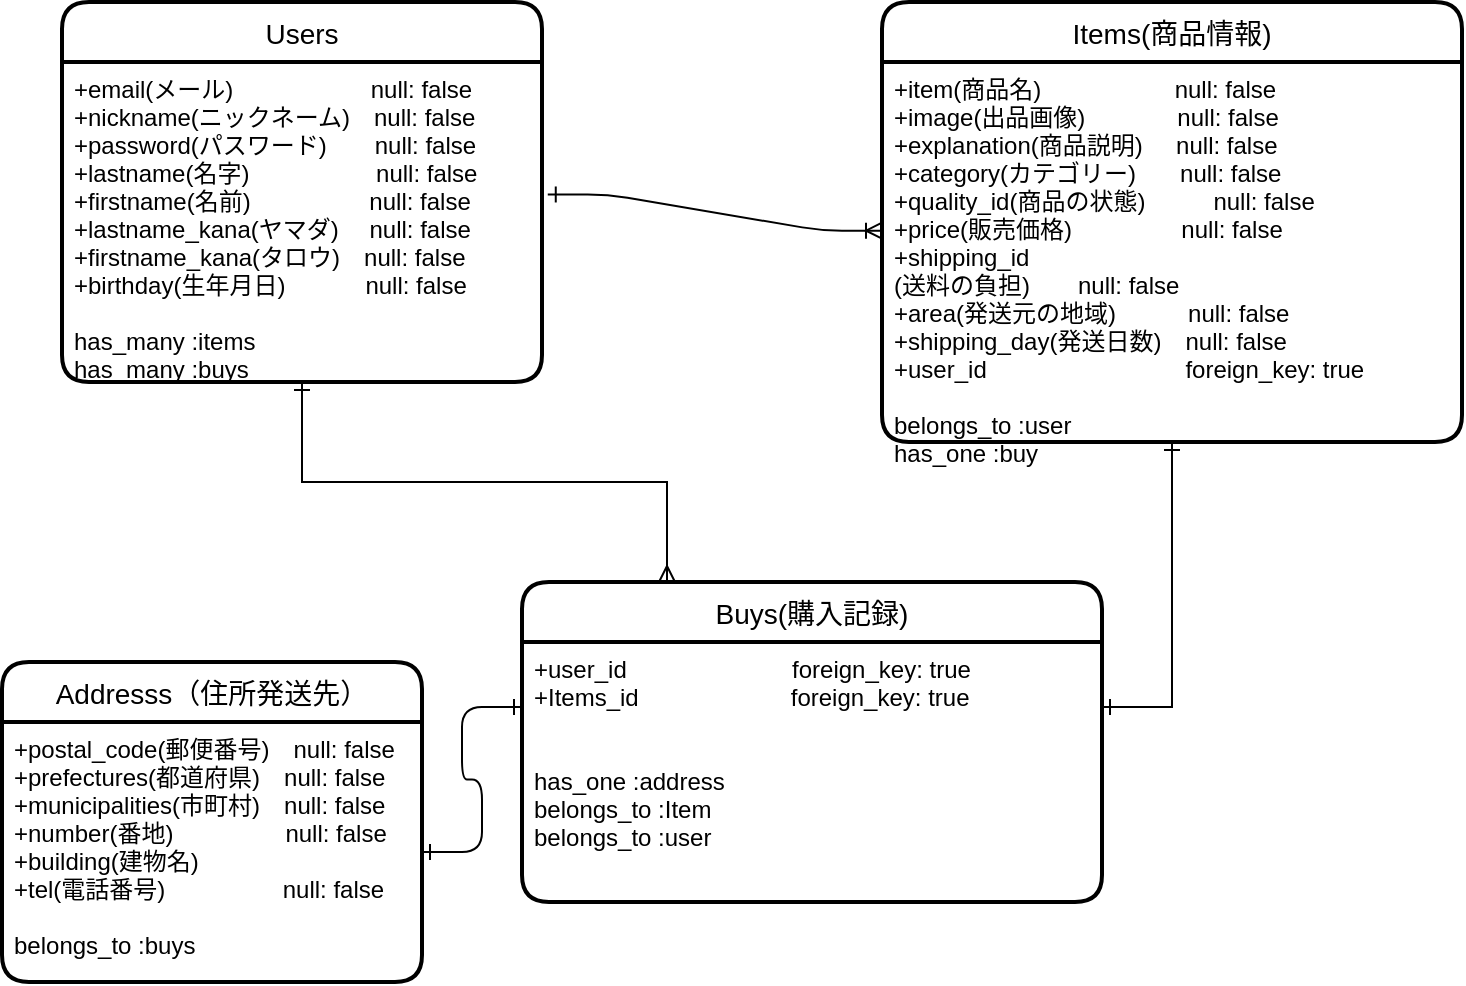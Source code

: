 <mxfile version="13.10.0" type="embed">
    <diagram id="uA3eiJPZmpZsrpYx5zwr" name="ページ1">
        <mxGraphModel dx="888" dy="280" grid="1" gridSize="10" guides="1" tooltips="1" connect="1" arrows="1" fold="1" page="1" pageScale="1" pageWidth="827" pageHeight="1169" math="0" shadow="0">
            <root>
                <mxCell id="0"/>
                <mxCell id="1" parent="0"/>
                <mxCell id="6" value="Users" style="swimlane;childLayout=stackLayout;horizontal=1;startSize=30;horizontalStack=0;rounded=1;fontSize=14;fontStyle=0;strokeWidth=2;resizeParent=0;resizeLast=1;shadow=0;dashed=0;align=center;" parent="1" vertex="1">
                    <mxGeometry x="50" y="20" width="240" height="190" as="geometry"/>
                </mxCell>
                <mxCell id="7" value="+email(メール)                 　null: false&#10;+nickname(ニックネーム)　null: false&#10;+password(パスワード)　　null: false&#10;+lastname(名字)　 　　　　null: false&#10;+firstname(名前)　       　　null: false&#10;+lastname_kana(ヤマダ)　 null: false&#10;+firstname_kana(タロウ)　null: false&#10;+birthday(生年月日)            null: false&#10;&#10;has_many :items&#10;has_many :buys" style="align=left;strokeColor=none;fillColor=none;spacingLeft=4;fontSize=12;verticalAlign=top;resizable=0;rotatable=0;part=1;" parent="6" vertex="1">
                    <mxGeometry y="30" width="240" height="160" as="geometry"/>
                </mxCell>
                <mxCell id="11" value="Items(商品情報)" style="swimlane;childLayout=stackLayout;horizontal=1;startSize=30;horizontalStack=0;rounded=1;fontSize=14;fontStyle=0;strokeWidth=2;resizeParent=0;resizeLast=1;shadow=0;dashed=0;align=center;" parent="1" vertex="1">
                    <mxGeometry x="460" y="20" width="290" height="220" as="geometry"/>
                </mxCell>
                <mxCell id="12" value="+item(商品名)　　　　　  null: false&#10;+image(出品画像)　　　   null: false&#10;+explanation(商品説明)     null: false&#10;+category(カテゴリー)　   null: false&#10;+quality_id(商品の状態)　　   null: false&#10;+price(販売価格)　　　　  null: false&#10;+shipping_id&#10;(送料の負担)　　null: false&#10;+area(発送元の地域)　　　null: false&#10;+shipping_day(発送日数)　null: false&#10;+user_id 　                　  　foreign_key: true&#10;&#10;belongs_to :user&#10;has_one :buy" style="align=left;strokeColor=none;fillColor=none;spacingLeft=4;fontSize=12;verticalAlign=top;resizable=0;rotatable=0;part=1;" parent="11" vertex="1">
                    <mxGeometry y="30" width="290" height="190" as="geometry"/>
                </mxCell>
                <mxCell id="50" style="edgeStyle=orthogonalEdgeStyle;rounded=0;orthogonalLoop=1;jettySize=auto;html=1;exitX=0.25;exitY=0;exitDx=0;exitDy=0;entryX=0.5;entryY=1;entryDx=0;entryDy=0;startArrow=ERmany;startFill=0;endArrow=ERone;endFill=0;" edge="1" parent="1" source="13" target="7">
                    <mxGeometry relative="1" as="geometry"/>
                </mxCell>
                <mxCell id="13" value="Buys(購入記録)" style="swimlane;childLayout=stackLayout;horizontal=1;startSize=30;horizontalStack=0;rounded=1;fontSize=14;fontStyle=0;strokeWidth=2;resizeParent=0;resizeLast=1;shadow=0;dashed=0;align=center;" parent="1" vertex="1">
                    <mxGeometry x="280" y="310" width="290" height="160" as="geometry"/>
                </mxCell>
                <mxCell id="14" value="+user_id 　　             　foreign_key: true&#10;+Items_id　　　            foreign_key: true&#10;&#10;&#10;has_one :address&#10;belongs_to :Item&#10;belongs_to :user" style="align=left;strokeColor=none;fillColor=none;spacingLeft=4;fontSize=12;verticalAlign=top;resizable=0;rotatable=0;part=1;" parent="13" vertex="1">
                    <mxGeometry y="30" width="290" height="130" as="geometry"/>
                </mxCell>
                <mxCell id="15" value="Addresss（住所発送先）" style="swimlane;childLayout=stackLayout;horizontal=1;startSize=30;horizontalStack=0;rounded=1;fontSize=14;fontStyle=0;strokeWidth=2;resizeParent=0;resizeLast=1;shadow=0;dashed=0;align=center;" parent="1" vertex="1">
                    <mxGeometry x="20" y="350" width="210" height="160" as="geometry"/>
                </mxCell>
                <mxCell id="16" value="+postal_code(郵便番号)　null: false&#10;+prefectures(都道府県)　null: false&#10;+municipalities(市町村)　null: false&#10;+number(番地)      　　　null: false&#10;+building(建物名) &#10;+tel(電話番号)　              null: false&#10;&#10;belongs_to :buys" style="align=left;strokeColor=none;fillColor=none;spacingLeft=4;fontSize=12;verticalAlign=top;resizable=0;rotatable=0;part=1;" parent="15" vertex="1">
                    <mxGeometry y="30" width="210" height="130" as="geometry"/>
                </mxCell>
                <mxCell id="40" value="" style="edgeStyle=entityRelationEdgeStyle;fontSize=12;html=1;endArrow=ERoneToMany;exitX=1.012;exitY=0.414;exitDx=0;exitDy=0;exitPerimeter=0;entryX=0;entryY=0.444;entryDx=0;entryDy=0;entryPerimeter=0;startArrow=ERone;startFill=0;" edge="1" parent="1" source="7" target="12">
                    <mxGeometry width="100" height="100" relative="1" as="geometry">
                        <mxPoint x="270" y="150" as="sourcePoint"/>
                        <mxPoint x="370" y="50" as="targetPoint"/>
                    </mxGeometry>
                </mxCell>
                <mxCell id="42" value="" style="edgeStyle=entityRelationEdgeStyle;fontSize=12;html=1;endArrow=ERone;startArrow=ERone;entryX=0;entryY=0.25;entryDx=0;entryDy=0;endFill=0;startFill=0;" edge="1" parent="1" source="16" target="14">
                    <mxGeometry width="100" height="100" relative="1" as="geometry">
                        <mxPoint x="260" y="460" as="sourcePoint"/>
                        <mxPoint x="360" y="360" as="targetPoint"/>
                    </mxGeometry>
                </mxCell>
                <mxCell id="48" style="edgeStyle=orthogonalEdgeStyle;rounded=0;orthogonalLoop=1;jettySize=auto;html=1;exitX=0.5;exitY=1;exitDx=0;exitDy=0;entryX=1;entryY=0.25;entryDx=0;entryDy=0;startArrow=ERone;startFill=0;endArrow=ERone;endFill=0;" edge="1" parent="1" source="12" target="14">
                    <mxGeometry relative="1" as="geometry"/>
                </mxCell>
            </root>
        </mxGraphModel>
    </diagram>
</mxfile>